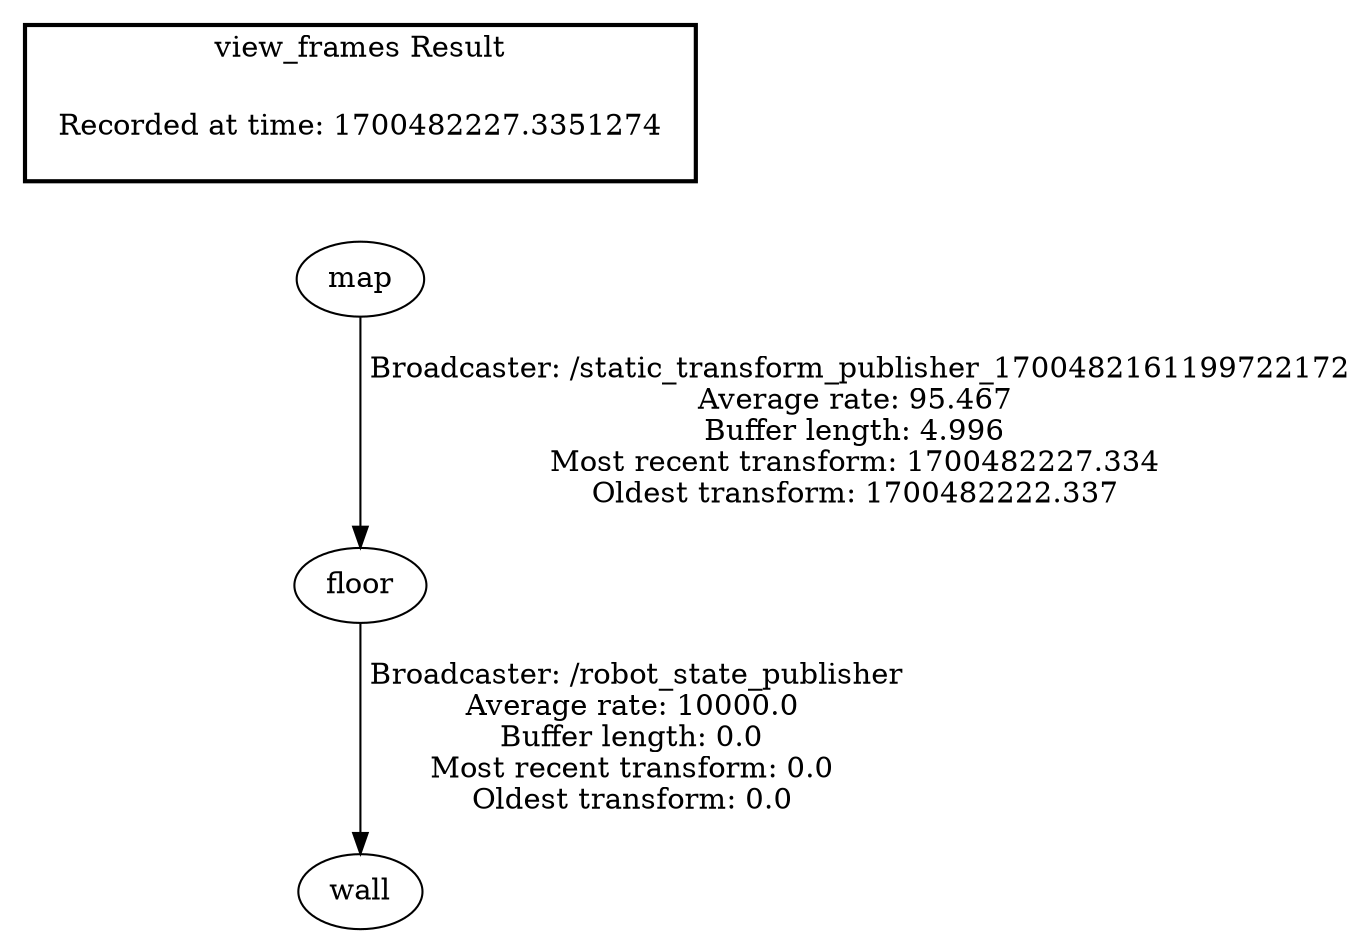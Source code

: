 digraph G {
"map" -> "floor"[label=" Broadcaster: /static_transform_publisher_1700482161199722172\nAverage rate: 95.467\nBuffer length: 4.996\nMost recent transform: 1700482227.334\nOldest transform: 1700482222.337\n"];
"floor" -> "wall"[label=" Broadcaster: /robot_state_publisher\nAverage rate: 10000.0\nBuffer length: 0.0\nMost recent transform: 0.0\nOldest transform: 0.0\n"];
edge [style=invis];
 subgraph cluster_legend { style=bold; color=black; label ="view_frames Result";
"Recorded at time: 1700482227.3351274"[ shape=plaintext ] ;
}->"map";
}